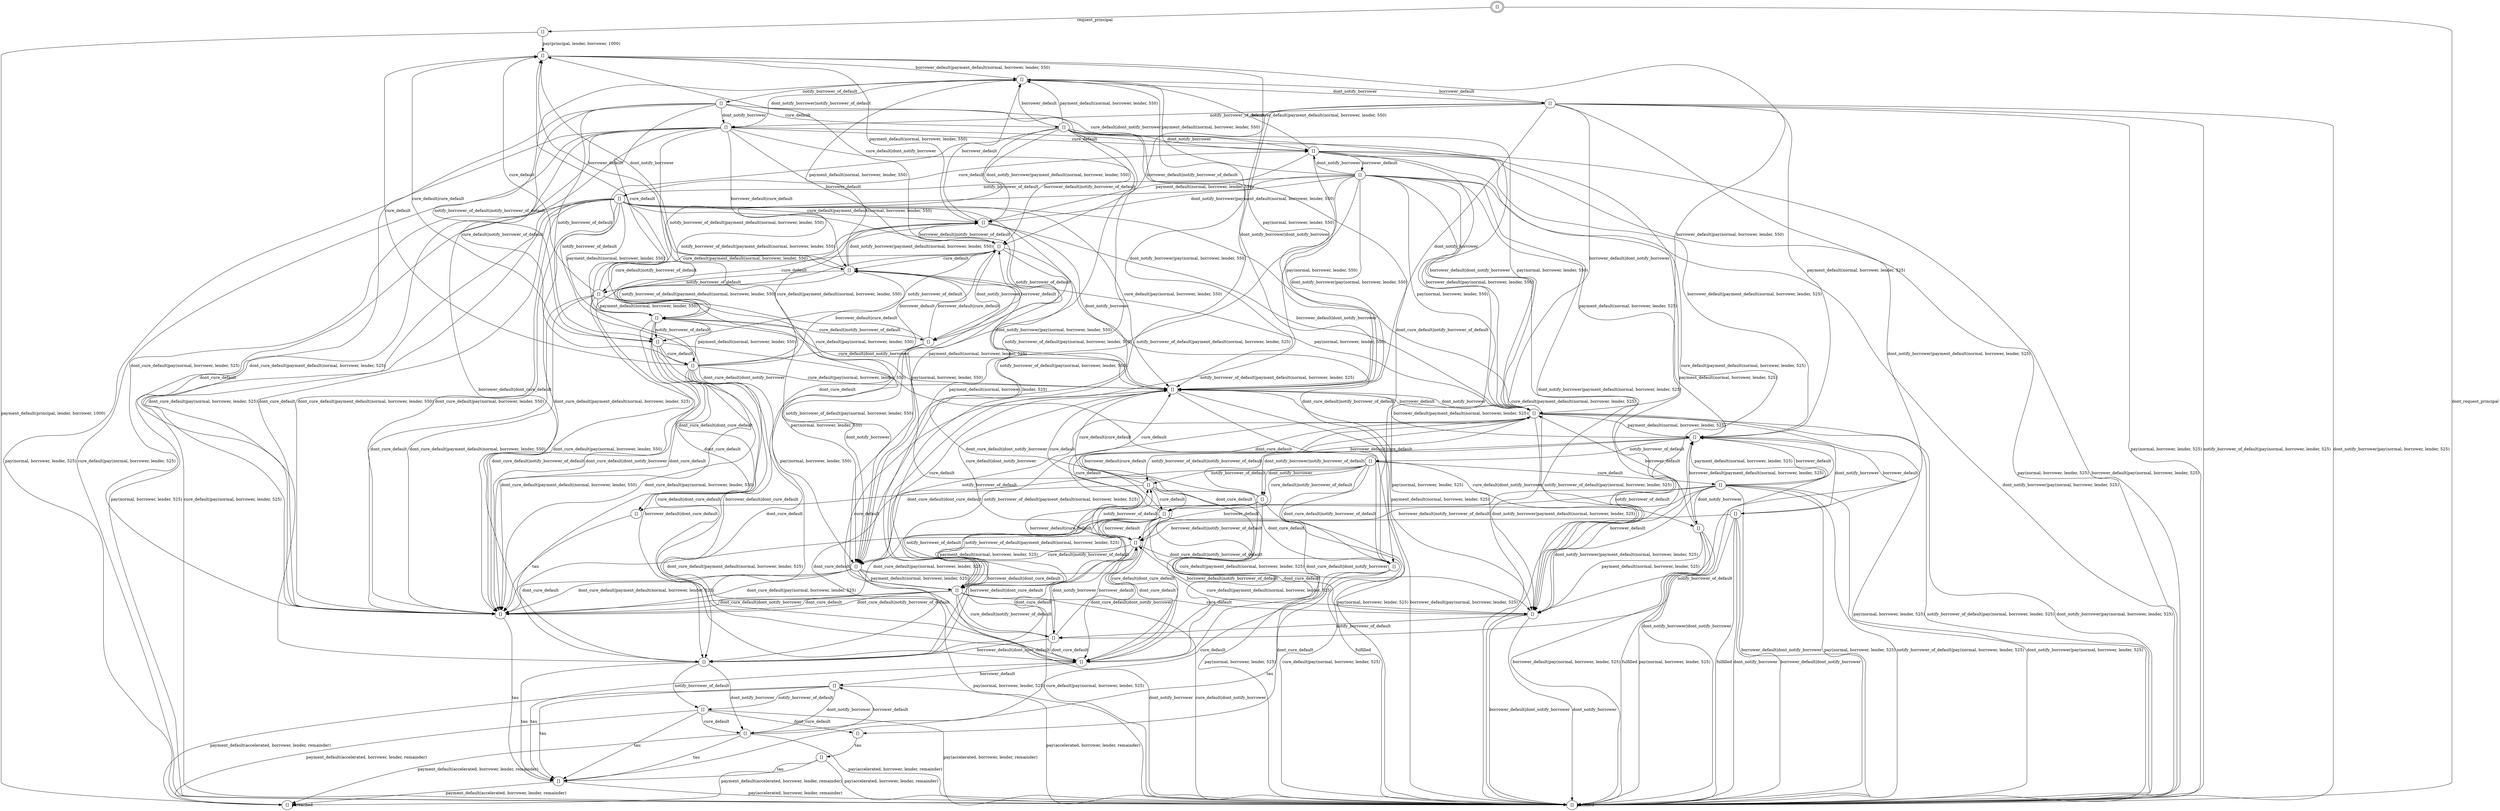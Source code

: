 digraph G {
center = TRUE;
mclimit = 10.0;
nodesep = 0.05;
node [ width=0.25, height=0.25, label="" ];
s26 [ peripheries=2 ];
s0 [label="[]"];
s1 [label="[]"];
s2 [label="[]"];
s3 [label="[]"];
s4 [label="[]"];
s5 [label="[]"];
s6 [label="[]"];
s7 [label="[]"];
s8 [label="[]"];
s9 [label="[]"];
s10 [label="[]"];
s11 [label="[]"];
s12 [label="[]"];
s13 [label="[]"];
s14 [label="[]"];
s15 [label="[]"];
s16 [label="[]"];
s17 [label="[]"];
s18 [label="[]"];
s19 [label="[]"];
s20 [label="[]"];
s21 [label="[]"];
s22 [label="[]"];
s23 [label="[]"];
s24 [label="[]"];
s25 [label="[]"];
s26 [label="[]"];
s27 [label="[]"];
s28 [label="[]"];
s29 [label="[]"];
s30 [label="[]"];
s31 [label="[]"];
s32 [label="[]"];
s33 [label="[]"];
s34 [label="[]"];
s35 [label="[]"];
s36 [label="[]"];
s37 [label="[]"];
s38 [label="[]"];
s39 [label="[]"];
s40 [label="[]"];
s41 [label="[]"];
s42 [label="[]"];
s43 [label="[]"];
s44 [label="[]"];
s45 [label="[]"];
s46 [label="[]"];
s0->s45[label="tau"];
s1->s41[label="dont_cure_default"];
s1->s22[label="cure_default"];
s1->s46[label="dont_cure_default|dont_cure_default"];
s1->s42[label="cure_default|dont_cure_default"];
s1->s38[label="cure_default|cure_default"];
s2->s35[label="tau"];
s2->s0[label="dont_cure_default"];
s2->s43[label="cure_default"];
s2->s39[label="payment_default(accelerated, borrower, lender, remainder)"];
s2->s34[label="pay(accelerated, borrower, lender, remainder)"];
s3->s35[label="tau"];
s3->s2[label="notify_borrower_of_default"];
s3->s43[label="dont_notify_borrower"];
s3->s39[label="payment_default(accelerated, borrower, lender, remainder)"];
s3->s34[label="pay(accelerated, borrower, lender, remainder)"];
s4->s28[label="notify_borrower_of_default"];
s4->s23[label="dont_notify_borrower"];
s4->s40[label="dont_cure_default"];
s4->s6[label="cure_default"];
s4->s41[label="dont_cure_default|notify_borrower_of_default"];
s4->s42[label="dont_cure_default|dont_notify_borrower"];
s4->s16[label="cure_default|notify_borrower_of_default"];
s4->s8[label="cure_default|dont_notify_borrower"];
s5->s4[label="notify_borrower_of_default"];
s5->s7[label="dont_notify_borrower"];
s5->s28[label="notify_borrower_of_default|notify_borrower_of_default"];
s5->s23[label="dont_notify_borrower|notify_borrower_of_default"];
s5->s38[label="dont_notify_borrower|dont_notify_borrower"];
s6->s5[label="payment_default(normal, borrower, lender, 550)"];
s6->s10[label="pay(normal, borrower, lender, 550)"];
s6->s5[label="borrower_default"];
s6->s16[label="notify_borrower_of_default"];
s6->s8[label="dont_notify_borrower"];
s6->s29[label="borrower_default|notify_borrower_of_default"];
s6->s10[label="borrower_default|dont_notify_borrower"];
s6->s32[label="notify_borrower_of_default|payment_default(normal, borrower, lender, 550)"];
s6->s12[label="dont_notify_borrower|payment_default(normal, borrower, lender, 550)"];
s6->s24[label="notify_borrower_of_default|pay(normal, borrower, lender, 550)"];
s6->s38[label="dont_notify_borrower|pay(normal, borrower, lender, 550)"];
s7->s5[label="borrower_default"];
s7->s23[label="notify_borrower_of_default"];
s7->s38[label="dont_notify_borrower"];
s7->s29[label="borrower_default|notify_borrower_of_default"];
s7->s10[label="borrower_default|dont_notify_borrower"];
s7->s18[label="payment_default(normal, borrower, lender, 525)"];
s7->s34[label="pay(normal, borrower, lender, 525)"];
s7->s31[label="notify_borrower_of_default|payment_default(normal, borrower, lender, 525)"];
s7->s36[label="dont_notify_borrower|payment_default(normal, borrower, lender, 525)"];
s7->s34[label="notify_borrower_of_default|pay(normal, borrower, lender, 525)"];
s7->s34[label="dont_notify_borrower|pay(normal, borrower, lender, 525)"];
s8->s12[label="payment_default(normal, borrower, lender, 550)"];
s8->s38[label="pay(normal, borrower, lender, 550)"];
s8->s9[label="borrower_default"];
s8->s5[label="borrower_default|payment_default(normal, borrower, lender, 550)"];
s8->s10[label="borrower_default|pay(normal, borrower, lender, 550)"];
s8->s36[label="payment_default(normal, borrower, lender, 525)"];
s8->s34[label="pay(normal, borrower, lender, 525)"];
s8->s18[label="borrower_default|payment_default(normal, borrower, lender, 525)"];
s8->s34[label="borrower_default|pay(normal, borrower, lender, 525)"];
s9->s5[label="payment_default(normal, borrower, lender, 550)"];
s9->s10[label="pay(normal, borrower, lender, 550)"];
s9->s14[label="notify_borrower_of_default"];
s9->s8[label="dont_notify_borrower"];
s9->s18[label="payment_default(normal, borrower, lender, 525)"];
s9->s34[label="pay(normal, borrower, lender, 525)"];
s9->s32[label="notify_borrower_of_default|payment_default(normal, borrower, lender, 550)"];
s9->s12[label="dont_notify_borrower|payment_default(normal, borrower, lender, 550)"];
s9->s24[label="notify_borrower_of_default|pay(normal, borrower, lender, 550)"];
s9->s38[label="dont_notify_borrower|pay(normal, borrower, lender, 550)"];
s9->s31[label="notify_borrower_of_default|payment_default(normal, borrower, lender, 525)"];
s9->s36[label="dont_notify_borrower|payment_default(normal, borrower, lender, 525)"];
s9->s34[label="notify_borrower_of_default|pay(normal, borrower, lender, 525)"];
s9->s34[label="dont_notify_borrower|pay(normal, borrower, lender, 525)"];
s10->s24[label="notify_borrower_of_default"];
s10->s38[label="dont_notify_borrower"];
s10->s18[label="payment_default(normal, borrower, lender, 525)"];
s10->s34[label="pay(normal, borrower, lender, 525)"];
s10->s31[label="notify_borrower_of_default|payment_default(normal, borrower, lender, 525)"];
s10->s36[label="dont_notify_borrower|payment_default(normal, borrower, lender, 525)"];
s10->s34[label="notify_borrower_of_default|pay(normal, borrower, lender, 525)"];
s10->s34[label="dont_notify_borrower|pay(normal, borrower, lender, 525)"];
s11->s34[label="fulfilled"];
s11->s10[label="borrower_default"];
s11->s36[label="payment_default(normal, borrower, lender, 525)"];
s11->s34[label="pay(normal, borrower, lender, 525)"];
s11->s18[label="borrower_default|payment_default(normal, borrower, lender, 525)"];
s11->s34[label="borrower_default|pay(normal, borrower, lender, 525)"];
s12->s5[label="borrower_default"];
s12->s30[label="notify_borrower_of_default"];
s12->s38[label="dont_notify_borrower"];
s12->s29[label="borrower_default|notify_borrower_of_default"];
s12->s10[label="borrower_default|dont_notify_borrower"];
s13->s5[label="payment_default(normal, borrower, lender, 550)"];
s13->s10[label="pay(normal, borrower, lender, 550)"];
s13->s25[label="notify_borrower_of_default"];
s13->s15[label="dont_notify_borrower"];
s13->s32[label="notify_borrower_of_default|payment_default(normal, borrower, lender, 550)"];
s13->s12[label="dont_notify_borrower|payment_default(normal, borrower, lender, 550)"];
s13->s24[label="notify_borrower_of_default|pay(normal, borrower, lender, 550)"];
s13->s38[label="dont_notify_borrower|pay(normal, borrower, lender, 550)"];
s14->s32[label="payment_default(normal, borrower, lender, 550)"];
s14->s24[label="pay(normal, borrower, lender, 550)"];
s14->s31[label="payment_default(normal, borrower, lender, 525)"];
s14->s34[label="pay(normal, borrower, lender, 525)"];
s14->s44[label="dont_cure_default"];
s14->s8[label="cure_default"];
s14->s44[label="dont_cure_default|payment_default(normal, borrower, lender, 550)"];
s14->s12[label="cure_default|payment_default(normal, borrower, lender, 550)"];
s14->s44[label="dont_cure_default|pay(normal, borrower, lender, 550)"];
s14->s38[label="cure_default|pay(normal, borrower, lender, 550)"];
s14->s44[label="dont_cure_default|payment_default(normal, borrower, lender, 525)"];
s14->s36[label="cure_default|payment_default(normal, borrower, lender, 525)"];
s14->s44[label="dont_cure_default|pay(normal, borrower, lender, 525)"];
s14->s34[label="cure_default|pay(normal, borrower, lender, 525)"];
s15->s12[label="payment_default(normal, borrower, lender, 550)"];
s15->s38[label="pay(normal, borrower, lender, 550)"];
s15->s13[label="borrower_default"];
s15->s5[label="borrower_default|payment_default(normal, borrower, lender, 550)"];
s15->s10[label="borrower_default|pay(normal, borrower, lender, 550)"];
s16->s32[label="payment_default(normal, borrower, lender, 550)"];
s16->s24[label="pay(normal, borrower, lender, 550)"];
s16->s29[label="borrower_default"];
s16->s42[label="dont_cure_default"];
s16->s15[label="cure_default"];
s16->s40[label="borrower_default|dont_cure_default"];
s16->s13[label="borrower_default|cure_default"];
s16->s44[label="dont_cure_default|payment_default(normal, borrower, lender, 550)"];
s16->s12[label="cure_default|payment_default(normal, borrower, lender, 550)"];
s16->s44[label="dont_cure_default|pay(normal, borrower, lender, 550)"];
s16->s38[label="cure_default|pay(normal, borrower, lender, 550)"];
s17->s1[label="notify_borrower_of_default"];
s17->s27[label="dont_notify_borrower"];
s17->s40[label="dont_cure_default"];
s17->s20[label="cure_default"];
s17->s41[label="dont_cure_default|notify_borrower_of_default"];
s17->s42[label="dont_cure_default|dont_notify_borrower"];
s17->s22[label="cure_default|notify_borrower_of_default"];
s17->s11[label="cure_default|dont_notify_borrower"];
s18->s17[label="notify_borrower_of_default"];
s18->s19[label="dont_notify_borrower"];
s18->s1[label="notify_borrower_of_default|notify_borrower_of_default"];
s18->s27[label="dont_notify_borrower|notify_borrower_of_default"];
s18->s34[label="dont_notify_borrower|dont_notify_borrower"];
s19->s34[label="fulfilled"];
s19->s18[label="borrower_default"];
s19->s37[label="notify_borrower_of_default"];
s19->s34[label="dont_notify_borrower"];
s19->s21[label="borrower_default|notify_borrower_of_default"];
s19->s34[label="borrower_default|dont_notify_borrower"];
s20->s18[label="borrower_default"];
s20->s22[label="notify_borrower_of_default"];
s20->s11[label="dont_notify_borrower"];
s20->s21[label="borrower_default|notify_borrower_of_default"];
s20->s34[label="borrower_default|dont_notify_borrower"];
s20->s18[label="payment_default(normal, borrower, lender, 525)"];
s20->s34[label="pay(normal, borrower, lender, 525)"];
s20->s31[label="notify_borrower_of_default|payment_default(normal, borrower, lender, 525)"];
s20->s36[label="dont_notify_borrower|payment_default(normal, borrower, lender, 525)"];
s20->s34[label="notify_borrower_of_default|pay(normal, borrower, lender, 525)"];
s20->s34[label="dont_notify_borrower|pay(normal, borrower, lender, 525)"];
s21->s1[label="notify_borrower_of_default"];
s21->s37[label="dont_notify_borrower"];
s21->s40[label="dont_cure_default"];
s21->s10[label="cure_default"];
s21->s41[label="dont_cure_default|notify_borrower_of_default"];
s21->s42[label="dont_cure_default|dont_notify_borrower"];
s21->s24[label="cure_default|notify_borrower_of_default"];
s21->s38[label="cure_default|dont_notify_borrower"];
s22->s21[label="borrower_default"];
s22->s31[label="payment_default(normal, borrower, lender, 525)"];
s22->s34[label="pay(normal, borrower, lender, 525)"];
s22->s42[label="dont_cure_default"];
s22->s38[label="cure_default"];
s22->s40[label="borrower_default|dont_cure_default"];
s22->s10[label="borrower_default|cure_default"];
s22->s44[label="dont_cure_default|payment_default(normal, borrower, lender, 525)"];
s22->s36[label="cure_default|payment_default(normal, borrower, lender, 525)"];
s22->s44[label="dont_cure_default|pay(normal, borrower, lender, 525)"];
s22->s34[label="cure_default|pay(normal, borrower, lender, 525)"];
s23->s29[label="borrower_default"];
s23->s31[label="payment_default(normal, borrower, lender, 525)"];
s23->s34[label="pay(normal, borrower, lender, 525)"];
s23->s42[label="dont_cure_default"];
s23->s8[label="cure_default"];
s23->s40[label="borrower_default|dont_cure_default"];
s23->s13[label="borrower_default|cure_default"];
s23->s44[label="dont_cure_default|payment_default(normal, borrower, lender, 525)"];
s23->s36[label="cure_default|payment_default(normal, borrower, lender, 525)"];
s23->s44[label="dont_cure_default|pay(normal, borrower, lender, 525)"];
s23->s34[label="cure_default|pay(normal, borrower, lender, 525)"];
s24->s31[label="payment_default(normal, borrower, lender, 525)"];
s24->s34[label="pay(normal, borrower, lender, 525)"];
s24->s44[label="dont_cure_default"];
s24->s38[label="cure_default"];
s24->s44[label="dont_cure_default|payment_default(normal, borrower, lender, 525)"];
s24->s36[label="cure_default|payment_default(normal, borrower, lender, 525)"];
s24->s44[label="dont_cure_default|pay(normal, borrower, lender, 525)"];
s24->s34[label="cure_default|pay(normal, borrower, lender, 525)"];
s25->s32[label="payment_default(normal, borrower, lender, 550)"];
s25->s24[label="pay(normal, borrower, lender, 550)"];
s25->s44[label="dont_cure_default"];
s25->s15[label="cure_default"];
s25->s44[label="dont_cure_default|payment_default(normal, borrower, lender, 550)"];
s25->s12[label="cure_default|payment_default(normal, borrower, lender, 550)"];
s25->s44[label="dont_cure_default|pay(normal, borrower, lender, 550)"];
s25->s38[label="cure_default|pay(normal, borrower, lender, 550)"];
s26->s33[label="request_principal"];
s26->s34[label="dont_request_principal"];
s27->s34[label="fulfilled"];
s27->s21[label="borrower_default"];
s27->s42[label="dont_cure_default"];
s27->s38[label="cure_default"];
s27->s40[label="borrower_default|dont_cure_default"];
s27->s10[label="borrower_default|cure_default"];
s28->s41[label="dont_cure_default"];
s28->s16[label="cure_default"];
s28->s46[label="dont_cure_default|dont_cure_default"];
s28->s42[label="cure_default|dont_cure_default"];
s28->s15[label="cure_default|cure_default"];
s29->s28[label="notify_borrower_of_default"];
s29->s30[label="dont_notify_borrower"];
s29->s40[label="dont_cure_default"];
s29->s13[label="cure_default"];
s29->s41[label="dont_cure_default|notify_borrower_of_default"];
s29->s42[label="dont_cure_default|dont_notify_borrower"];
s29->s25[label="cure_default|notify_borrower_of_default"];
s29->s15[label="cure_default|dont_notify_borrower"];
s30->s29[label="borrower_default"];
s30->s42[label="dont_cure_default"];
s30->s15[label="cure_default"];
s30->s40[label="borrower_default|dont_cure_default"];
s30->s13[label="borrower_default|cure_default"];
s31->s1[label="notify_borrower_of_default"];
s31->s34[label="dont_notify_borrower"];
s31->s44[label="dont_cure_default"];
s31->s36[label="cure_default"];
s31->s44[label="dont_cure_default|notify_borrower_of_default"];
s31->s44[label="dont_cure_default|dont_notify_borrower"];
s31->s37[label="cure_default|notify_borrower_of_default"];
s31->s34[label="cure_default|dont_notify_borrower"];
s32->s28[label="notify_borrower_of_default"];
s32->s24[label="dont_notify_borrower"];
s32->s44[label="dont_cure_default"];
s32->s12[label="cure_default"];
s32->s44[label="dont_cure_default|notify_borrower_of_default"];
s32->s44[label="dont_cure_default|dont_notify_borrower"];
s32->s30[label="cure_default|notify_borrower_of_default"];
s32->s38[label="cure_default|dont_notify_borrower"];
s33->s15[label="pay(principal, lender, borrower, 1000)"];
s33->s39[label="payment_default(principal, lender, borrower, 1000)"];
s34->s34[label="fulfilled"];
s35->s39[label="payment_default(accelerated, borrower, lender, remainder)"];
s35->s34[label="pay(accelerated, borrower, lender, remainder)"];
s36->s18[label="borrower_default"];
s36->s37[label="notify_borrower_of_default"];
s36->s34[label="dont_notify_borrower"];
s36->s21[label="borrower_default|notify_borrower_of_default"];
s36->s34[label="borrower_default|dont_notify_borrower"];
s37->s21[label="borrower_default"];
s37->s42[label="dont_cure_default"];
s37->s38[label="cure_default"];
s37->s40[label="borrower_default|dont_cure_default"];
s37->s10[label="borrower_default|cure_default"];
s38->s10[label="borrower_default"];
s38->s36[label="payment_default(normal, borrower, lender, 525)"];
s38->s34[label="pay(normal, borrower, lender, 525)"];
s38->s18[label="borrower_default|payment_default(normal, borrower, lender, 525)"];
s38->s34[label="borrower_default|pay(normal, borrower, lender, 525)"];
s39->s39[label="breached"];
s40->s35[label="tau"];
s40->s2[label="notify_borrower_of_default"];
s40->s43[label="dont_notify_borrower"];
s41->s35[label="tau"];
s41->s0[label="dont_cure_default"];
s41->s43[label="cure_default"];
s42->s35[label="tau"];
s42->s3[label="borrower_default"];
s43->s35[label="tau"];
s43->s3[label="borrower_default"];
s43->s39[label="payment_default(accelerated, borrower, lender, remainder)"];
s43->s34[label="pay(accelerated, borrower, lender, remainder)"];
s44->s35[label="tau"];
s45->s35[label="tau"];
s45->s39[label="payment_default(accelerated, borrower, lender, remainder)"];
s45->s34[label="pay(accelerated, borrower, lender, remainder)"];
s46->s44[label="tau"];
}
